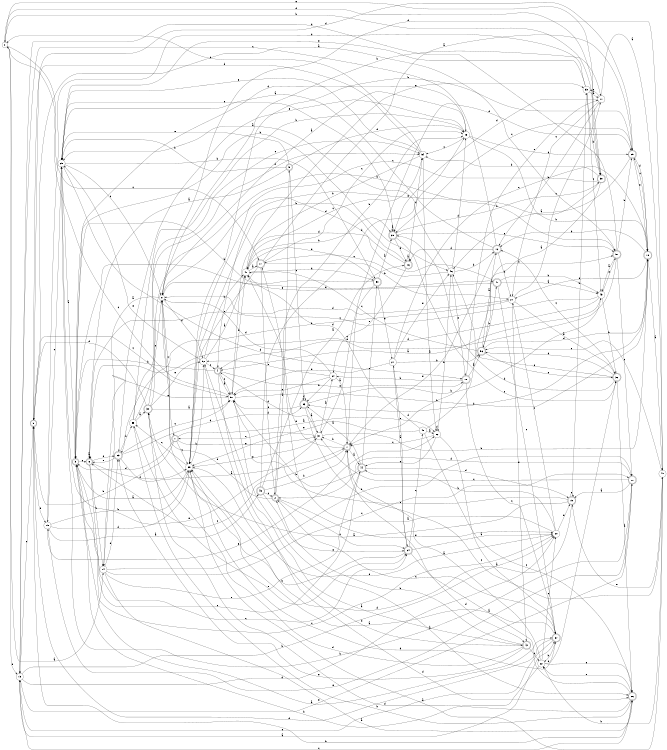 digraph n47_9 {
__start0 [label="" shape="none"];

rankdir=LR;
size="8,5";

s0 [style="filled", color="black", fillcolor="white" shape="circle", label="0"];
s1 [style="rounded,filled", color="black", fillcolor="white" shape="doublecircle", label="1"];
s2 [style="rounded,filled", color="black", fillcolor="white" shape="doublecircle", label="2"];
s3 [style="rounded,filled", color="black", fillcolor="white" shape="doublecircle", label="3"];
s4 [style="rounded,filled", color="black", fillcolor="white" shape="doublecircle", label="4"];
s5 [style="rounded,filled", color="black", fillcolor="white" shape="doublecircle", label="5"];
s6 [style="rounded,filled", color="black", fillcolor="white" shape="doublecircle", label="6"];
s7 [style="rounded,filled", color="black", fillcolor="white" shape="doublecircle", label="7"];
s8 [style="filled", color="black", fillcolor="white" shape="circle", label="8"];
s9 [style="rounded,filled", color="black", fillcolor="white" shape="doublecircle", label="9"];
s10 [style="rounded,filled", color="black", fillcolor="white" shape="doublecircle", label="10"];
s11 [style="filled", color="black", fillcolor="white" shape="circle", label="11"];
s12 [style="rounded,filled", color="black", fillcolor="white" shape="doublecircle", label="12"];
s13 [style="filled", color="black", fillcolor="white" shape="circle", label="13"];
s14 [style="filled", color="black", fillcolor="white" shape="circle", label="14"];
s15 [style="filled", color="black", fillcolor="white" shape="circle", label="15"];
s16 [style="rounded,filled", color="black", fillcolor="white" shape="doublecircle", label="16"];
s17 [style="rounded,filled", color="black", fillcolor="white" shape="doublecircle", label="17"];
s18 [style="rounded,filled", color="black", fillcolor="white" shape="doublecircle", label="18"];
s19 [style="rounded,filled", color="black", fillcolor="white" shape="doublecircle", label="19"];
s20 [style="filled", color="black", fillcolor="white" shape="circle", label="20"];
s21 [style="filled", color="black", fillcolor="white" shape="circle", label="21"];
s22 [style="filled", color="black", fillcolor="white" shape="circle", label="22"];
s23 [style="rounded,filled", color="black", fillcolor="white" shape="doublecircle", label="23"];
s24 [style="filled", color="black", fillcolor="white" shape="circle", label="24"];
s25 [style="filled", color="black", fillcolor="white" shape="circle", label="25"];
s26 [style="rounded,filled", color="black", fillcolor="white" shape="doublecircle", label="26"];
s27 [style="filled", color="black", fillcolor="white" shape="circle", label="27"];
s28 [style="rounded,filled", color="black", fillcolor="white" shape="doublecircle", label="28"];
s29 [style="rounded,filled", color="black", fillcolor="white" shape="doublecircle", label="29"];
s30 [style="rounded,filled", color="black", fillcolor="white" shape="doublecircle", label="30"];
s31 [style="filled", color="black", fillcolor="white" shape="circle", label="31"];
s32 [style="filled", color="black", fillcolor="white" shape="circle", label="32"];
s33 [style="filled", color="black", fillcolor="white" shape="circle", label="33"];
s34 [style="rounded,filled", color="black", fillcolor="white" shape="doublecircle", label="34"];
s35 [style="rounded,filled", color="black", fillcolor="white" shape="doublecircle", label="35"];
s36 [style="rounded,filled", color="black", fillcolor="white" shape="doublecircle", label="36"];
s37 [style="rounded,filled", color="black", fillcolor="white" shape="doublecircle", label="37"];
s38 [style="rounded,filled", color="black", fillcolor="white" shape="doublecircle", label="38"];
s39 [style="filled", color="black", fillcolor="white" shape="circle", label="39"];
s40 [style="filled", color="black", fillcolor="white" shape="circle", label="40"];
s41 [style="filled", color="black", fillcolor="white" shape="circle", label="41"];
s42 [style="rounded,filled", color="black", fillcolor="white" shape="doublecircle", label="42"];
s43 [style="filled", color="black", fillcolor="white" shape="circle", label="43"];
s44 [style="rounded,filled", color="black", fillcolor="white" shape="doublecircle", label="44"];
s45 [style="rounded,filled", color="black", fillcolor="white" shape="doublecircle", label="45"];
s46 [style="filled", color="black", fillcolor="white" shape="circle", label="46"];
s47 [style="rounded,filled", color="black", fillcolor="white" shape="doublecircle", label="47"];
s48 [style="filled", color="black", fillcolor="white" shape="circle", label="48"];
s49 [style="filled", color="black", fillcolor="white" shape="circle", label="49"];
s50 [style="rounded,filled", color="black", fillcolor="white" shape="doublecircle", label="50"];
s51 [style="filled", color="black", fillcolor="white" shape="circle", label="51"];
s52 [style="filled", color="black", fillcolor="white" shape="circle", label="52"];
s53 [style="rounded,filled", color="black", fillcolor="white" shape="doublecircle", label="53"];
s54 [style="filled", color="black", fillcolor="white" shape="circle", label="54"];
s55 [style="filled", color="black", fillcolor="white" shape="circle", label="55"];
s56 [style="rounded,filled", color="black", fillcolor="white" shape="doublecircle", label="56"];
s57 [style="rounded,filled", color="black", fillcolor="white" shape="doublecircle", label="57"];
s0 -> s14 [label="a"];
s0 -> s38 [label="b"];
s0 -> s17 [label="c"];
s0 -> s13 [label="d"];
s0 -> s38 [label="e"];
s1 -> s32 [label="a"];
s1 -> s9 [label="b"];
s1 -> s39 [label="c"];
s1 -> s3 [label="d"];
s1 -> s31 [label="e"];
s2 -> s5 [label="a"];
s2 -> s49 [label="b"];
s2 -> s34 [label="c"];
s2 -> s8 [label="d"];
s2 -> s20 [label="e"];
s3 -> s37 [label="a"];
s3 -> s46 [label="b"];
s3 -> s20 [label="c"];
s3 -> s49 [label="d"];
s3 -> s6 [label="e"];
s4 -> s51 [label="a"];
s4 -> s3 [label="b"];
s4 -> s51 [label="c"];
s4 -> s26 [label="d"];
s4 -> s10 [label="e"];
s5 -> s6 [label="a"];
s5 -> s25 [label="b"];
s5 -> s53 [label="c"];
s5 -> s49 [label="d"];
s5 -> s25 [label="e"];
s6 -> s6 [label="a"];
s6 -> s14 [label="b"];
s6 -> s34 [label="c"];
s6 -> s39 [label="d"];
s6 -> s23 [label="e"];
s7 -> s44 [label="a"];
s7 -> s31 [label="b"];
s7 -> s6 [label="c"];
s7 -> s29 [label="d"];
s7 -> s41 [label="e"];
s8 -> s14 [label="a"];
s8 -> s11 [label="b"];
s8 -> s1 [label="c"];
s8 -> s52 [label="d"];
s8 -> s47 [label="e"];
s9 -> s57 [label="a"];
s9 -> s26 [label="b"];
s9 -> s51 [label="c"];
s9 -> s29 [label="d"];
s9 -> s15 [label="e"];
s10 -> s56 [label="a"];
s10 -> s24 [label="b"];
s10 -> s37 [label="c"];
s10 -> s7 [label="d"];
s10 -> s11 [label="e"];
s11 -> s40 [label="a"];
s11 -> s12 [label="b"];
s11 -> s21 [label="c"];
s11 -> s35 [label="d"];
s11 -> s33 [label="e"];
s12 -> s25 [label="a"];
s12 -> s21 [label="b"];
s12 -> s13 [label="c"];
s12 -> s16 [label="d"];
s12 -> s7 [label="e"];
s13 -> s37 [label="a"];
s13 -> s20 [label="b"];
s13 -> s9 [label="c"];
s13 -> s20 [label="d"];
s13 -> s28 [label="e"];
s14 -> s26 [label="a"];
s14 -> s28 [label="b"];
s14 -> s28 [label="c"];
s14 -> s23 [label="d"];
s14 -> s44 [label="e"];
s15 -> s45 [label="a"];
s15 -> s39 [label="b"];
s15 -> s25 [label="c"];
s15 -> s39 [label="d"];
s15 -> s32 [label="e"];
s16 -> s16 [label="a"];
s16 -> s39 [label="b"];
s16 -> s54 [label="c"];
s16 -> s51 [label="d"];
s16 -> s24 [label="e"];
s17 -> s29 [label="a"];
s17 -> s21 [label="b"];
s17 -> s49 [label="c"];
s17 -> s2 [label="d"];
s17 -> s39 [label="e"];
s18 -> s40 [label="a"];
s18 -> s12 [label="b"];
s18 -> s29 [label="c"];
s18 -> s53 [label="d"];
s18 -> s21 [label="e"];
s19 -> s30 [label="a"];
s19 -> s33 [label="b"];
s19 -> s19 [label="c"];
s19 -> s39 [label="d"];
s19 -> s51 [label="e"];
s20 -> s17 [label="a"];
s20 -> s44 [label="b"];
s20 -> s21 [label="c"];
s20 -> s39 [label="d"];
s20 -> s19 [label="e"];
s21 -> s36 [label="a"];
s21 -> s23 [label="b"];
s21 -> s11 [label="c"];
s21 -> s8 [label="d"];
s21 -> s42 [label="e"];
s22 -> s7 [label="a"];
s22 -> s3 [label="b"];
s22 -> s20 [label="c"];
s22 -> s37 [label="d"];
s22 -> s26 [label="e"];
s23 -> s7 [label="a"];
s23 -> s55 [label="b"];
s23 -> s51 [label="c"];
s23 -> s53 [label="d"];
s23 -> s6 [label="e"];
s24 -> s7 [label="a"];
s24 -> s53 [label="b"];
s24 -> s51 [label="c"];
s24 -> s8 [label="d"];
s24 -> s52 [label="e"];
s25 -> s3 [label="a"];
s25 -> s50 [label="b"];
s25 -> s8 [label="c"];
s25 -> s10 [label="d"];
s25 -> s35 [label="e"];
s26 -> s7 [label="a"];
s26 -> s55 [label="b"];
s26 -> s13 [label="c"];
s26 -> s30 [label="d"];
s26 -> s22 [label="e"];
s27 -> s34 [label="a"];
s27 -> s56 [label="b"];
s27 -> s18 [label="c"];
s27 -> s51 [label="d"];
s27 -> s46 [label="e"];
s28 -> s19 [label="a"];
s28 -> s25 [label="b"];
s28 -> s31 [label="c"];
s28 -> s2 [label="d"];
s28 -> s15 [label="e"];
s29 -> s46 [label="a"];
s29 -> s39 [label="b"];
s29 -> s35 [label="c"];
s29 -> s18 [label="d"];
s29 -> s18 [label="e"];
s30 -> s51 [label="a"];
s30 -> s57 [label="b"];
s30 -> s8 [label="c"];
s30 -> s9 [label="d"];
s30 -> s52 [label="e"];
s31 -> s24 [label="a"];
s31 -> s18 [label="b"];
s31 -> s1 [label="c"];
s31 -> s4 [label="d"];
s31 -> s25 [label="e"];
s32 -> s37 [label="a"];
s32 -> s46 [label="b"];
s32 -> s7 [label="c"];
s32 -> s32 [label="d"];
s32 -> s44 [label="e"];
s33 -> s11 [label="a"];
s33 -> s38 [label="b"];
s33 -> s43 [label="c"];
s33 -> s15 [label="d"];
s33 -> s25 [label="e"];
s34 -> s20 [label="a"];
s34 -> s8 [label="b"];
s34 -> s48 [label="c"];
s34 -> s42 [label="d"];
s34 -> s27 [label="e"];
s35 -> s35 [label="a"];
s35 -> s38 [label="b"];
s35 -> s36 [label="c"];
s35 -> s16 [label="d"];
s35 -> s57 [label="e"];
s36 -> s26 [label="a"];
s36 -> s35 [label="b"];
s36 -> s12 [label="c"];
s36 -> s56 [label="d"];
s36 -> s46 [label="e"];
s37 -> s39 [label="a"];
s37 -> s22 [label="b"];
s37 -> s2 [label="c"];
s37 -> s9 [label="d"];
s37 -> s13 [label="e"];
s38 -> s56 [label="a"];
s38 -> s54 [label="b"];
s38 -> s39 [label="c"];
s38 -> s0 [label="d"];
s38 -> s4 [label="e"];
s39 -> s3 [label="a"];
s39 -> s52 [label="b"];
s39 -> s55 [label="c"];
s39 -> s36 [label="d"];
s39 -> s31 [label="e"];
s40 -> s39 [label="a"];
s40 -> s22 [label="b"];
s40 -> s56 [label="c"];
s40 -> s8 [label="d"];
s40 -> s19 [label="e"];
s41 -> s17 [label="a"];
s41 -> s35 [label="b"];
s41 -> s54 [label="c"];
s41 -> s50 [label="d"];
s41 -> s33 [label="e"];
s42 -> s52 [label="a"];
s42 -> s2 [label="b"];
s42 -> s22 [label="c"];
s42 -> s30 [label="d"];
s42 -> s23 [label="e"];
s43 -> s4 [label="a"];
s43 -> s36 [label="b"];
s43 -> s6 [label="c"];
s43 -> s4 [label="d"];
s43 -> s57 [label="e"];
s44 -> s53 [label="a"];
s44 -> s51 [label="b"];
s44 -> s3 [label="c"];
s44 -> s19 [label="d"];
s44 -> s50 [label="e"];
s45 -> s16 [label="a"];
s45 -> s7 [label="b"];
s45 -> s2 [label="c"];
s45 -> s49 [label="d"];
s45 -> s34 [label="e"];
s46 -> s25 [label="a"];
s46 -> s12 [label="b"];
s46 -> s17 [label="c"];
s46 -> s49 [label="d"];
s46 -> s10 [label="e"];
s47 -> s43 [label="a"];
s47 -> s43 [label="b"];
s47 -> s37 [label="c"];
s47 -> s8 [label="d"];
s47 -> s3 [label="e"];
s48 -> s32 [label="a"];
s48 -> s57 [label="b"];
s48 -> s26 [label="c"];
s48 -> s41 [label="d"];
s48 -> s39 [label="e"];
s49 -> s8 [label="a"];
s49 -> s18 [label="b"];
s49 -> s54 [label="c"];
s49 -> s29 [label="d"];
s49 -> s23 [label="e"];
s50 -> s35 [label="a"];
s50 -> s3 [label="b"];
s50 -> s31 [label="c"];
s50 -> s41 [label="d"];
s50 -> s27 [label="e"];
s51 -> s26 [label="a"];
s51 -> s18 [label="b"];
s51 -> s0 [label="c"];
s51 -> s41 [label="d"];
s51 -> s14 [label="e"];
s52 -> s41 [label="a"];
s52 -> s41 [label="b"];
s52 -> s4 [label="c"];
s52 -> s42 [label="d"];
s52 -> s25 [label="e"];
s53 -> s31 [label="a"];
s53 -> s43 [label="b"];
s53 -> s40 [label="c"];
s53 -> s53 [label="d"];
s53 -> s51 [label="e"];
s54 -> s32 [label="a"];
s54 -> s41 [label="b"];
s54 -> s0 [label="c"];
s54 -> s9 [label="d"];
s54 -> s25 [label="e"];
s55 -> s30 [label="a"];
s55 -> s49 [label="b"];
s55 -> s54 [label="c"];
s55 -> s54 [label="d"];
s55 -> s34 [label="e"];
s56 -> s12 [label="a"];
s56 -> s47 [label="b"];
s56 -> s41 [label="c"];
s56 -> s18 [label="d"];
s56 -> s36 [label="e"];
s57 -> s43 [label="a"];
s57 -> s29 [label="b"];
s57 -> s28 [label="c"];
s57 -> s13 [label="d"];
s57 -> s6 [label="e"];

}